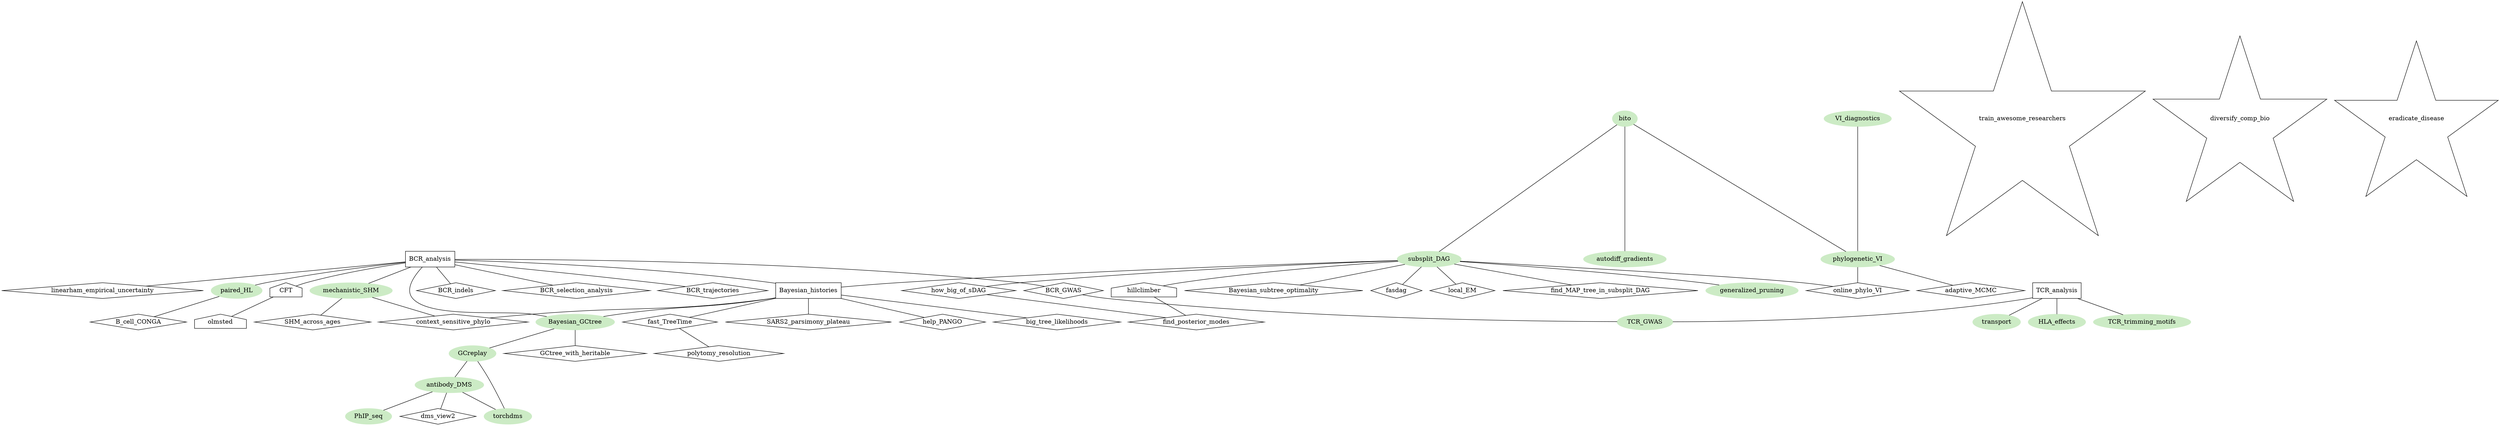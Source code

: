 graph {
    overlap=false
    node[colorscheme="set312"]

    // active
        Bayesian_GCtree                         [style="filled";color=11;tooltip="Do posterior estimation using Will's GCtree framework."]
        GCreplay                                [style="filled";color=11;tooltip="A big collaboration with the Victora and Bloom labs to understand GC maturation with replicate samples."]
        HLA_effects                             [style="filled";color=11;tooltip="Assya's project understanding the effects of HLA on repertoire."]
        PhIP_seq                                [style="filled";color=11;tooltip="Develop statistics and software tools for PhIP-seq analyses."]
        TCR_GWAS                                [style="filled";color=11;tooltip="GWAS to infer TCR-repertoire features."]
        TCR_trimming_motifs                     [style="filled";color=11;tooltip="What sequence-level features determine trimming of TCRs in VDJ recombination?"]
        bito                                    [style="filled";color=11;tooltip="Bayesian Inference of Trees via Optimization: a C++/python package"]
        autodiff_gradients                      [style="filled";color=11;tooltip="How fast is autodiff for phylogenetically-relevant gradients?"]
        generalized_pruning                     [style="filled";color=11;tooltip="Generalization of the Felsenstein pruning algorithm to the subsplit DAG."]
        mechanistic_SHM                         [style="filled";color=11;tooltip="Design and fit mechanistically-based probabilistic models of the somatic hypermutation process."]
        paired_HL                               [style="filled";color=11;tooltip="Perform clonal family inference with paired heavy and light chain sequences."]
        phylogenetic_VI                         [style="filled";color=11;tooltip="Do variational inference of continuous parameters in phylogenetics."]
        antibody_DMS                            [style="filled";color=11;tooltip="What can we learn from deep mutational scanning on antibodies?"]
        subsplit_DAG                            [style="filled";color=11;tooltip="Formalize definitions of and basic lemmas for the subsplit DAG."]
        torchdms                                [style="filled";color=11;tooltip="Develop a DMS analysis package using a modern machine-learning library."]
        transport                               [style="filled";color=11;tooltip="Compare TCR repertoires via optimal transport."]
        VI_diagnostics                          [style="filled";color=11;tooltip="How will we know if VI is giving a good approximation?"]

    // ** dormant **
        CFT                                     [shape="house";tooltip="The Clonal Family Tree pipeline to do clonal family inference and then phylogenetics."]
        hillclimber                             [shape="house";tooltip="What happens when we start ML algorithms at random starting points? What does it tell us about the phylogenetic likelihood surface?"]
        olmsted                                 [shape="house";tooltip="A visualization tool for BCR lineages."]

    // ** Future **
    // Immunology
        BCR_GWAS                                [shape="diamond";tooltip="Do a GWAS for BCR repertoire features. Can we learn about SHM too?"]
        BCR_indels                              [shape="diamond";tooltip="What sequence features lead to indels in BCR sequences?"]
        BCR_selection_analysis                  [shape="diamond";tooltip="Improve dN/dS analysis for BCR lineages, looking site-wise and per-lineage."]
        BCR_trajectories                        [shape="diamond";tooltip="Look for patterns in BCR sequence evolution. Do they fall into 'trajectories'?"]
        B_cell_CONGA                            [shape="diamond";tooltip="Adapt CONGA (https://paperpile.com/shared/w2jo9E) for BCR sequences."]
        context_sensitive_phylo                 [shape="diamond";tooltip="Develop phyogenetic methods that enable inference under context-sensitive models."]
        dms_view2                               [shape="diamond";tooltip="Develop the next version of dms-view, with abilities to compare between data sets and also show K_D inferences."]
        SHM_across_ages                         [shape="diamond";tooltip="Perform a detailed investigation of how SHM changes as people age."]
        linearham_empirical_uncertainty         [shape="diamond";tooltip="linearham is our Bayesian method for doing inference of BCR lineage evolution. If we apply it to well-known data sets from the literature, how much uncertainty is there in ancestral sequence inference?"]
    // Phylogenetics
        Bayesian_subtree_optimality             [shape="diamond";tooltip="How does the Bayesian posterior distribution of n taxa change when an n+1st taxon is added to the tree?"]
        SARS2_parsimony_plateau                 [shape="diamond";tooltip="Use a graph to capture the ensemble of maximally-parsimonious trees for SARS-Cov-2 data. How much uncertainty is there? How does PANGO look?"]
        // What is NJp? https://paperpile.com/shared/QJm8XP
        // See https://ieeexplore.ieee.org/abstract/document/8404978
        // https://paperpile.com/shared/TaDKjP
        fasdag                                  [shape="diamond";tooltip="Develop NJ and parsimony approaches to reconstructing the sDAG."]
        find_posterior_modes                    [shape="diamond";tooltip="Can we do something to quickly find posterior modes in the phylogenetic posterior? Can we do better than hillclimbing?"]
        help_PANGO                              [shape="diamond";tooltip="What sort of tooling would actually help PANGO do their job better?"]
        big_tree_likelihoods                    [shape="diamond";tooltip="How can we bridge the gap between parsimony and full Felsenstein likelihoods?"]
    // Phylogenetics, with hard math
        GCtree_with_heritable                   [shape="diamond";tooltip="GCtree operates under the assumption of a neutral branching process, the parameters of which do not change through the tree. Can we extend this to a process with a heritable component?"]
        local_EM                                [shape="diamond";tooltip="Develop an EM algorithm for variational inference that uses local computation. Go Hogwild."]
        fast_TreeTime                           [shape="diamond";tooltip="Speed up ML inference of time trees."]
        find_MAP_tree_in_subsplit_DAG           [shape="diamond";tooltip="Can we quickly find the MAP tree in the subsplit DAG?"]
        polytomy_resolution                     [shape="diamond";tooltip="Can we quickly resolve sequence-level polytomies using timing/geography?"]
    // Phylogenetics, with hard coding
        adaptive_MCMC                           [shape="diamond";tooltip="Use variational inference as a proposal distribution for MCMC."]
        how_big_of_sDAG                         [shape="diamond";tooltip="How big of a subsplit DAG is actually required to get reasonable estimates (with uncertaintly quantification) of key parameters?"]
        online_phylo_VI                         [shape="diamond";tooltip="Online (i.e. incremental) phylogenetic variational inference."]

    // ** topics **
        BCR_analysis                            [shape="rectangle"]
        Bayesian_histories                      [shape="rectangle"]
        TCR_analysis                            [shape="rectangle"]

    // ** bigger-picture **
        train_awesome_researchers               [shape="star"]
        diversify_comp_bio                      [shape="star"]
        eradicate_disease                       [shape="star"]

    // edges
    phylogenetic_VI -- adaptive_MCMC
    bito -- phylogenetic_VI
    VI_diagnostics -- phylogenetic_VI
    bito -- autodiff_gradients
    bito -- subsplit_DAG
    phylogenetic_VI -- online_phylo_VI
    subsplit_DAG -- online_phylo_VI
    subsplit_DAG -- hillclimber
    subsplit_DAG -- generalized_pruning
    subsplit_DAG -- local_EM
    subsplit_DAG -- Bayesian_histories
    subsplit_DAG -- how_big_of_sDAG
    subsplit_DAG -- Bayesian_subtree_optimality
    subsplit_DAG -- fasdag
    subsplit_DAG -- find_MAP_tree_in_subsplit_DAG
    hillclimber -- find_posterior_modes
    how_big_of_sDAG -- find_posterior_modes
    Bayesian_histories -- context_sensitive_phylo
    Bayesian_histories -- Bayesian_GCtree
    Bayesian_histories -- SARS2_parsimony_plateau
    Bayesian_histories -- help_PANGO
    Bayesian_histories -- fast_TreeTime
    Bayesian_histories -- big_tree_likelihoods
    fast_TreeTime -- polytomy_resolution
    Bayesian_GCtree -- GCreplay
    Bayesian_GCtree -- GCtree_with_heritable
    GCreplay -- torchdms
    GCreplay -- antibody_DMS
    antibody_DMS -- torchdms
    antibody_DMS -- PhIP_seq
    antibody_DMS -- dms_view2
    BCR_analysis -- BCR_selection_analysis
    BCR_analysis -- BCR_trajectories
    BCR_analysis -- BCR_indels
    BCR_analysis -- Bayesian_histories
    BCR_analysis -- paired_HL
    BCR_analysis -- CFT
    BCR_analysis -- linearham_empirical_uncertainty
    BCR_analysis -- Bayesian_GCtree
    CFT -- olmsted
    BCR_analysis -- mechanistic_SHM
    mechanistic_SHM -- SHM_across_ages
    BCR_analysis -- BCR_GWAS
    BCR_GWAS -- TCR_GWAS
    TCR_analysis -- TCR_GWAS
    TCR_analysis -- HLA_effects
    TCR_analysis -- transport
    TCR_analysis -- TCR_trimming_motifs
    mechanistic_SHM -- context_sensitive_phylo
    paired_HL -- B_cell_CONGA
}
